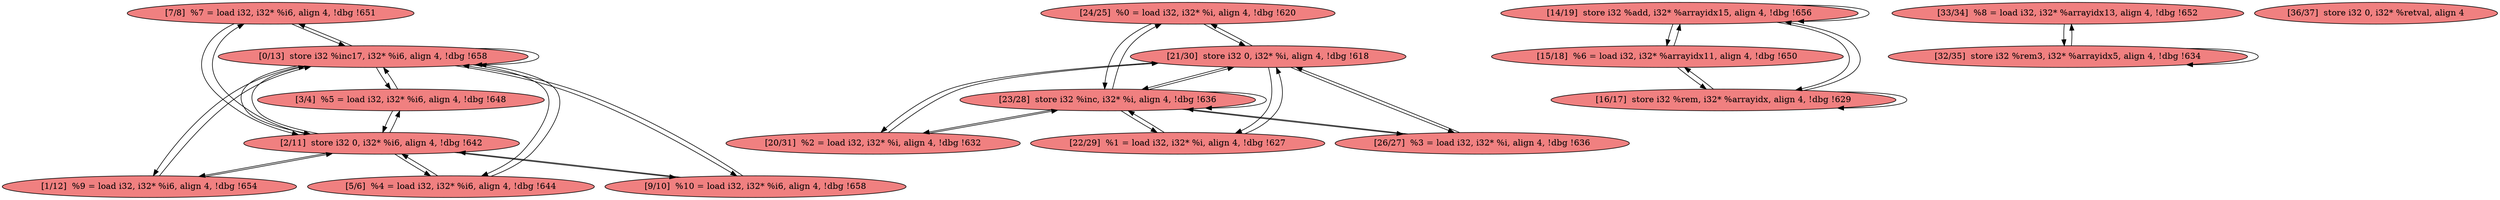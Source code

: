 
digraph G {


node37 [fillcolor=lightcoral,label="[7/8]  %7 = load i32, i32* %i6, align 4, !dbg !651",shape=ellipse,style=filled ]
node24 [fillcolor=lightcoral,label="[1/12]  %9 = load i32, i32* %i6, align 4, !dbg !654",shape=ellipse,style=filled ]
node19 [fillcolor=lightcoral,label="[0/13]  store i32 %inc17, i32* %i6, align 4, !dbg !658",shape=ellipse,style=filled ]
node23 [fillcolor=lightcoral,label="[24/25]  %0 = load i32, i32* %i, align 4, !dbg !620",shape=ellipse,style=filled ]
node22 [fillcolor=lightcoral,label="[20/31]  %2 = load i32, i32* %i, align 4, !dbg !632",shape=ellipse,style=filled ]
node33 [fillcolor=lightcoral,label="[2/11]  store i32 0, i32* %i6, align 4, !dbg !642",shape=ellipse,style=filled ]
node35 [fillcolor=lightcoral,label="[5/6]  %4 = load i32, i32* %i6, align 4, !dbg !644",shape=ellipse,style=filled ]
node21 [fillcolor=lightcoral,label="[14/19]  store i32 %add, i32* %arrayidx15, align 4, !dbg !656",shape=ellipse,style=filled ]
node29 [fillcolor=lightcoral,label="[22/29]  %1 = load i32, i32* %i, align 4, !dbg !627",shape=ellipse,style=filled ]
node20 [fillcolor=lightcoral,label="[9/10]  %10 = load i32, i32* %i6, align 4, !dbg !658",shape=ellipse,style=filled ]
node34 [fillcolor=lightcoral,label="[33/34]  %8 = load i32, i32* %arrayidx13, align 4, !dbg !652",shape=ellipse,style=filled ]
node25 [fillcolor=lightcoral,label="[32/35]  store i32 %rem3, i32* %arrayidx5, align 4, !dbg !634",shape=ellipse,style=filled ]
node26 [fillcolor=lightcoral,label="[36/37]  store i32 0, i32* %retval, align 4",shape=ellipse,style=filled ]
node36 [fillcolor=lightcoral,label="[3/4]  %5 = load i32, i32* %i6, align 4, !dbg !648",shape=ellipse,style=filled ]
node27 [fillcolor=lightcoral,label="[26/27]  %3 = load i32, i32* %i, align 4, !dbg !636",shape=ellipse,style=filled ]
node28 [fillcolor=lightcoral,label="[15/18]  %6 = load i32, i32* %arrayidx11, align 4, !dbg !650",shape=ellipse,style=filled ]
node30 [fillcolor=lightcoral,label="[16/17]  store i32 %rem, i32* %arrayidx, align 4, !dbg !629",shape=ellipse,style=filled ]
node32 [fillcolor=lightcoral,label="[21/30]  store i32 0, i32* %i, align 4, !dbg !618",shape=ellipse,style=filled ]
node31 [fillcolor=lightcoral,label="[23/28]  store i32 %inc, i32* %i, align 4, !dbg !636",shape=ellipse,style=filled ]

node33->node20 [ ]
node20->node33 [ ]
node31->node23 [ ]
node24->node33 [ ]
node36->node33 [ ]
node33->node24 [ ]
node37->node33 [ ]
node33->node36 [ ]
node32->node22 [ ]
node21->node30 [ ]
node31->node27 [ ]
node30->node28 [ ]
node23->node32 [ ]
node34->node25 [ ]
node21->node28 [ ]
node19->node33 [ ]
node25->node25 [ ]
node27->node32 [ ]
node31->node31 [ ]
node31->node29 [ ]
node32->node31 [ ]
node27->node31 [ ]
node20->node19 [ ]
node25->node34 [ ]
node37->node19 [ ]
node23->node31 [ ]
node30->node30 [ ]
node19->node24 [ ]
node24->node19 [ ]
node32->node27 [ ]
node19->node37 [ ]
node19->node20 [ ]
node30->node21 [ ]
node19->node35 [ ]
node19->node19 [ ]
node32->node29 [ ]
node33->node19 [ ]
node35->node19 [ ]
node29->node31 [ ]
node19->node36 [ ]
node36->node19 [ ]
node21->node21 [ ]
node28->node21 [ ]
node29->node32 [ ]
node31->node22 [ ]
node28->node30 [ ]
node33->node37 [ ]
node33->node35 [ ]
node31->node32 [ ]
node35->node33 [ ]
node32->node23 [ ]
node22->node31 [ ]
node22->node32 [ ]


}
